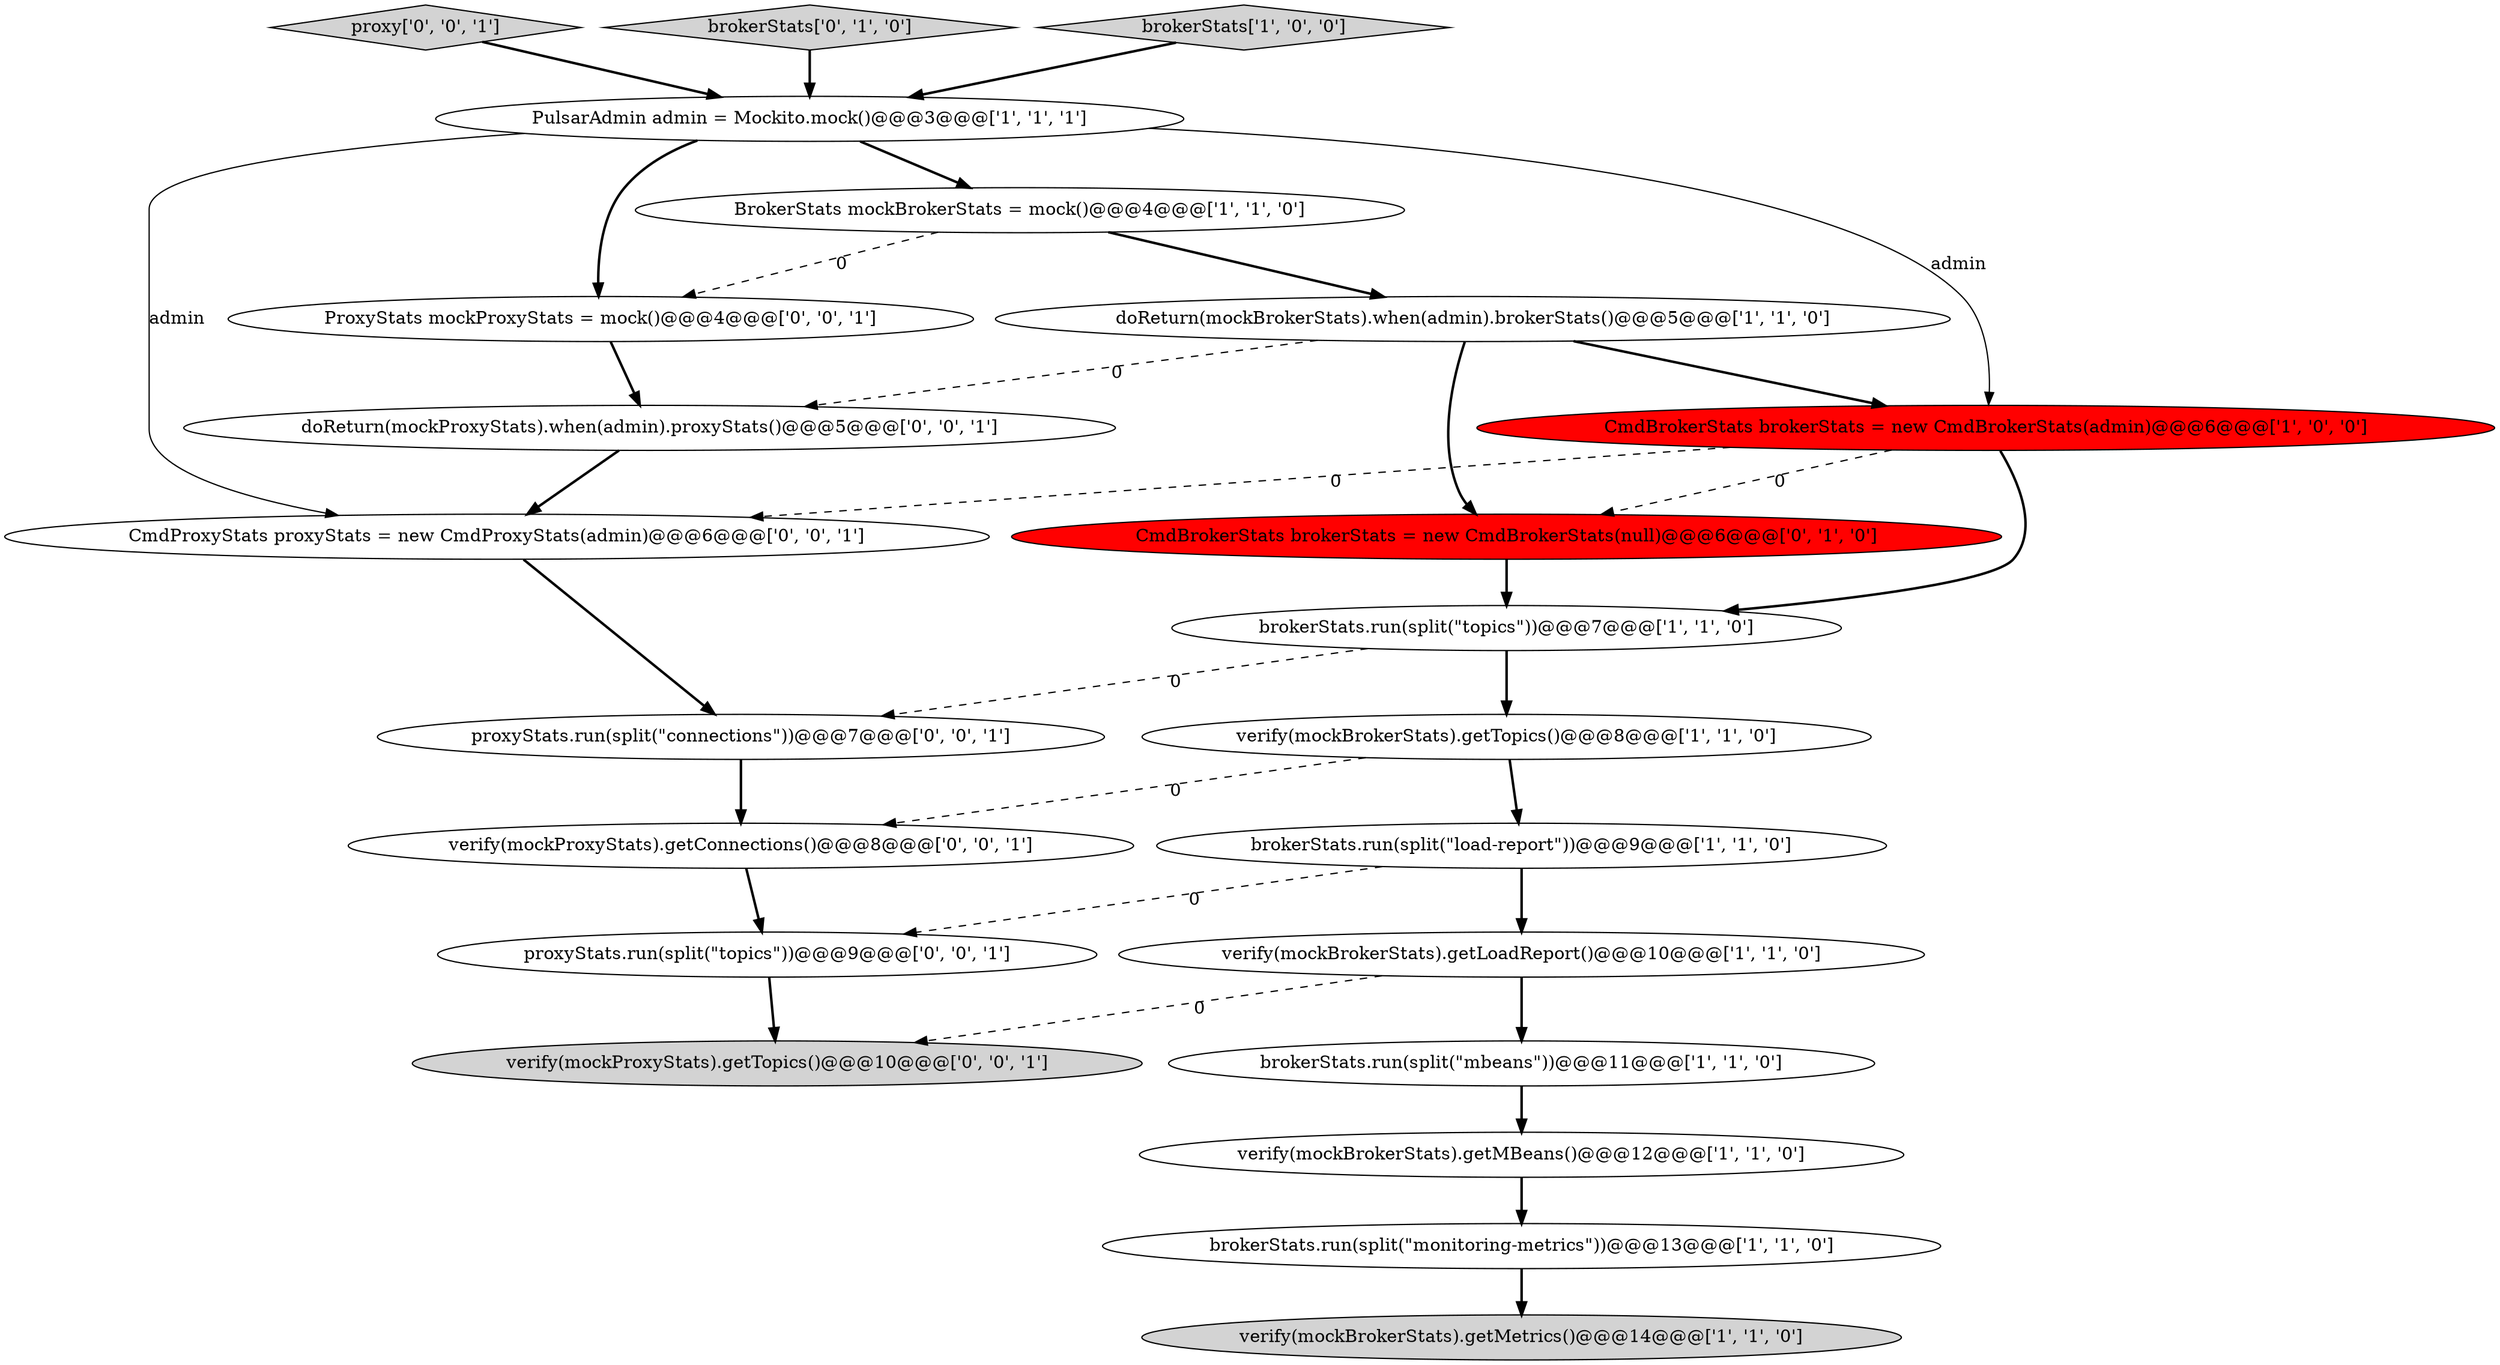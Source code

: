 digraph {
6 [style = filled, label = "PulsarAdmin admin = Mockito.mock()@@@3@@@['1', '1', '1']", fillcolor = white, shape = ellipse image = "AAA0AAABBB1BBB"];
8 [style = filled, label = "verify(mockBrokerStats).getMetrics()@@@14@@@['1', '1', '0']", fillcolor = lightgray, shape = ellipse image = "AAA0AAABBB1BBB"];
1 [style = filled, label = "verify(mockBrokerStats).getLoadReport()@@@10@@@['1', '1', '0']", fillcolor = white, shape = ellipse image = "AAA0AAABBB1BBB"];
17 [style = filled, label = "verify(mockProxyStats).getConnections()@@@8@@@['0', '0', '1']", fillcolor = white, shape = ellipse image = "AAA0AAABBB3BBB"];
15 [style = filled, label = "ProxyStats mockProxyStats = mock()@@@4@@@['0', '0', '1']", fillcolor = white, shape = ellipse image = "AAA0AAABBB3BBB"];
0 [style = filled, label = "brokerStats.run(split(\"load-report\"))@@@9@@@['1', '1', '0']", fillcolor = white, shape = ellipse image = "AAA0AAABBB1BBB"];
4 [style = filled, label = "brokerStats.run(split(\"monitoring-metrics\"))@@@13@@@['1', '1', '0']", fillcolor = white, shape = ellipse image = "AAA0AAABBB1BBB"];
12 [style = filled, label = "brokerStats.run(split(\"mbeans\"))@@@11@@@['1', '1', '0']", fillcolor = white, shape = ellipse image = "AAA0AAABBB1BBB"];
16 [style = filled, label = "CmdProxyStats proxyStats = new CmdProxyStats(admin)@@@6@@@['0', '0', '1']", fillcolor = white, shape = ellipse image = "AAA0AAABBB3BBB"];
7 [style = filled, label = "verify(mockBrokerStats).getTopics()@@@8@@@['1', '1', '0']", fillcolor = white, shape = ellipse image = "AAA0AAABBB1BBB"];
11 [style = filled, label = "brokerStats.run(split(\"topics\"))@@@7@@@['1', '1', '0']", fillcolor = white, shape = ellipse image = "AAA0AAABBB1BBB"];
5 [style = filled, label = "verify(mockBrokerStats).getMBeans()@@@12@@@['1', '1', '0']", fillcolor = white, shape = ellipse image = "AAA0AAABBB1BBB"];
2 [style = filled, label = "doReturn(mockBrokerStats).when(admin).brokerStats()@@@5@@@['1', '1', '0']", fillcolor = white, shape = ellipse image = "AAA0AAABBB1BBB"];
13 [style = filled, label = "CmdBrokerStats brokerStats = new CmdBrokerStats(null)@@@6@@@['0', '1', '0']", fillcolor = red, shape = ellipse image = "AAA1AAABBB2BBB"];
10 [style = filled, label = "CmdBrokerStats brokerStats = new CmdBrokerStats(admin)@@@6@@@['1', '0', '0']", fillcolor = red, shape = ellipse image = "AAA1AAABBB1BBB"];
21 [style = filled, label = "verify(mockProxyStats).getTopics()@@@10@@@['0', '0', '1']", fillcolor = lightgray, shape = ellipse image = "AAA0AAABBB3BBB"];
22 [style = filled, label = "proxy['0', '0', '1']", fillcolor = lightgray, shape = diamond image = "AAA0AAABBB3BBB"];
14 [style = filled, label = "brokerStats['0', '1', '0']", fillcolor = lightgray, shape = diamond image = "AAA0AAABBB2BBB"];
19 [style = filled, label = "doReturn(mockProxyStats).when(admin).proxyStats()@@@5@@@['0', '0', '1']", fillcolor = white, shape = ellipse image = "AAA0AAABBB3BBB"];
3 [style = filled, label = "BrokerStats mockBrokerStats = mock()@@@4@@@['1', '1', '0']", fillcolor = white, shape = ellipse image = "AAA0AAABBB1BBB"];
20 [style = filled, label = "proxyStats.run(split(\"topics\"))@@@9@@@['0', '0', '1']", fillcolor = white, shape = ellipse image = "AAA0AAABBB3BBB"];
9 [style = filled, label = "brokerStats['1', '0', '0']", fillcolor = lightgray, shape = diamond image = "AAA0AAABBB1BBB"];
18 [style = filled, label = "proxyStats.run(split(\"connections\"))@@@7@@@['0', '0', '1']", fillcolor = white, shape = ellipse image = "AAA0AAABBB3BBB"];
6->3 [style = bold, label=""];
16->18 [style = bold, label=""];
2->19 [style = dashed, label="0"];
12->5 [style = bold, label=""];
7->17 [style = dashed, label="0"];
18->17 [style = bold, label=""];
7->0 [style = bold, label=""];
1->21 [style = dashed, label="0"];
10->13 [style = dashed, label="0"];
15->19 [style = bold, label=""];
2->10 [style = bold, label=""];
0->20 [style = dashed, label="0"];
13->11 [style = bold, label=""];
6->15 [style = bold, label=""];
9->6 [style = bold, label=""];
19->16 [style = bold, label=""];
2->13 [style = bold, label=""];
20->21 [style = bold, label=""];
6->10 [style = solid, label="admin"];
3->2 [style = bold, label=""];
11->18 [style = dashed, label="0"];
0->1 [style = bold, label=""];
5->4 [style = bold, label=""];
1->12 [style = bold, label=""];
3->15 [style = dashed, label="0"];
4->8 [style = bold, label=""];
6->16 [style = solid, label="admin"];
10->16 [style = dashed, label="0"];
14->6 [style = bold, label=""];
11->7 [style = bold, label=""];
22->6 [style = bold, label=""];
17->20 [style = bold, label=""];
10->11 [style = bold, label=""];
}
